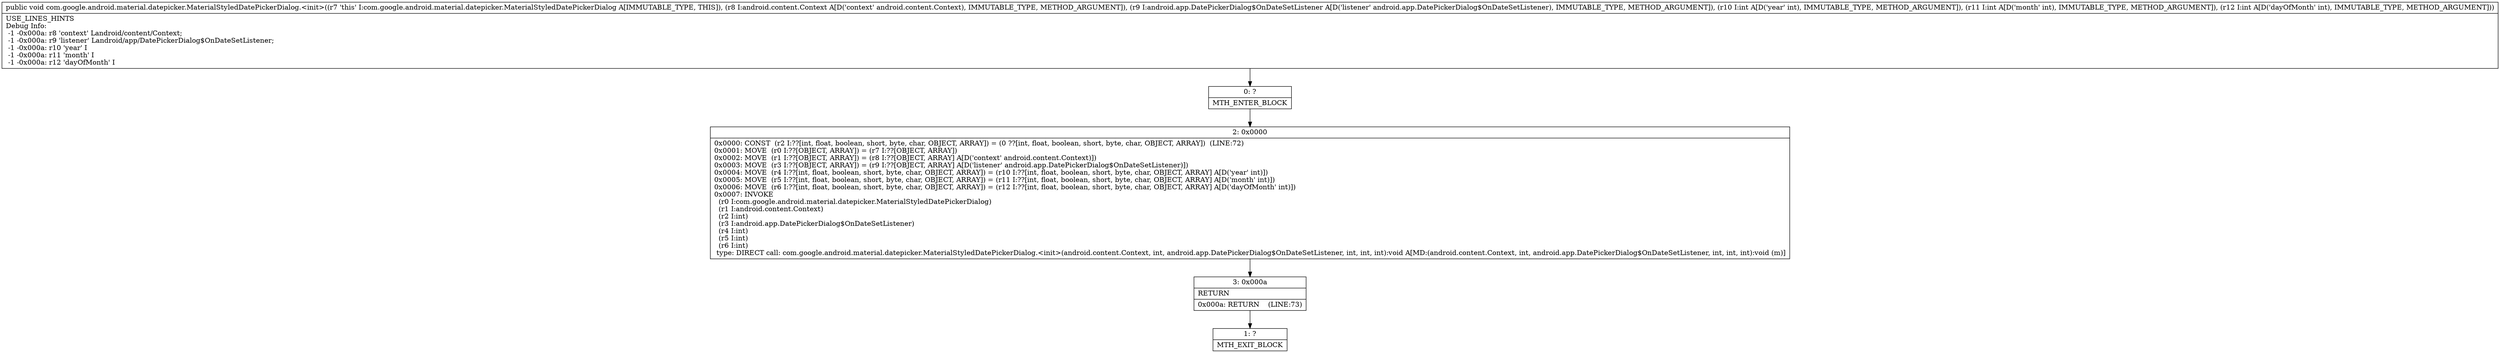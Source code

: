 digraph "CFG forcom.google.android.material.datepicker.MaterialStyledDatePickerDialog.\<init\>(Landroid\/content\/Context;Landroid\/app\/DatePickerDialog$OnDateSetListener;III)V" {
Node_0 [shape=record,label="{0\:\ ?|MTH_ENTER_BLOCK\l}"];
Node_2 [shape=record,label="{2\:\ 0x0000|0x0000: CONST  (r2 I:??[int, float, boolean, short, byte, char, OBJECT, ARRAY]) = (0 ??[int, float, boolean, short, byte, char, OBJECT, ARRAY])  (LINE:72)\l0x0001: MOVE  (r0 I:??[OBJECT, ARRAY]) = (r7 I:??[OBJECT, ARRAY]) \l0x0002: MOVE  (r1 I:??[OBJECT, ARRAY]) = (r8 I:??[OBJECT, ARRAY] A[D('context' android.content.Context)]) \l0x0003: MOVE  (r3 I:??[OBJECT, ARRAY]) = (r9 I:??[OBJECT, ARRAY] A[D('listener' android.app.DatePickerDialog$OnDateSetListener)]) \l0x0004: MOVE  (r4 I:??[int, float, boolean, short, byte, char, OBJECT, ARRAY]) = (r10 I:??[int, float, boolean, short, byte, char, OBJECT, ARRAY] A[D('year' int)]) \l0x0005: MOVE  (r5 I:??[int, float, boolean, short, byte, char, OBJECT, ARRAY]) = (r11 I:??[int, float, boolean, short, byte, char, OBJECT, ARRAY] A[D('month' int)]) \l0x0006: MOVE  (r6 I:??[int, float, boolean, short, byte, char, OBJECT, ARRAY]) = (r12 I:??[int, float, boolean, short, byte, char, OBJECT, ARRAY] A[D('dayOfMonth' int)]) \l0x0007: INVOKE  \l  (r0 I:com.google.android.material.datepicker.MaterialStyledDatePickerDialog)\l  (r1 I:android.content.Context)\l  (r2 I:int)\l  (r3 I:android.app.DatePickerDialog$OnDateSetListener)\l  (r4 I:int)\l  (r5 I:int)\l  (r6 I:int)\l type: DIRECT call: com.google.android.material.datepicker.MaterialStyledDatePickerDialog.\<init\>(android.content.Context, int, android.app.DatePickerDialog$OnDateSetListener, int, int, int):void A[MD:(android.content.Context, int, android.app.DatePickerDialog$OnDateSetListener, int, int, int):void (m)]\l}"];
Node_3 [shape=record,label="{3\:\ 0x000a|RETURN\l|0x000a: RETURN    (LINE:73)\l}"];
Node_1 [shape=record,label="{1\:\ ?|MTH_EXIT_BLOCK\l}"];
MethodNode[shape=record,label="{public void com.google.android.material.datepicker.MaterialStyledDatePickerDialog.\<init\>((r7 'this' I:com.google.android.material.datepicker.MaterialStyledDatePickerDialog A[IMMUTABLE_TYPE, THIS]), (r8 I:android.content.Context A[D('context' android.content.Context), IMMUTABLE_TYPE, METHOD_ARGUMENT]), (r9 I:android.app.DatePickerDialog$OnDateSetListener A[D('listener' android.app.DatePickerDialog$OnDateSetListener), IMMUTABLE_TYPE, METHOD_ARGUMENT]), (r10 I:int A[D('year' int), IMMUTABLE_TYPE, METHOD_ARGUMENT]), (r11 I:int A[D('month' int), IMMUTABLE_TYPE, METHOD_ARGUMENT]), (r12 I:int A[D('dayOfMonth' int), IMMUTABLE_TYPE, METHOD_ARGUMENT]))  | USE_LINES_HINTS\lDebug Info:\l  \-1 \-0x000a: r8 'context' Landroid\/content\/Context;\l  \-1 \-0x000a: r9 'listener' Landroid\/app\/DatePickerDialog$OnDateSetListener;\l  \-1 \-0x000a: r10 'year' I\l  \-1 \-0x000a: r11 'month' I\l  \-1 \-0x000a: r12 'dayOfMonth' I\l}"];
MethodNode -> Node_0;Node_0 -> Node_2;
Node_2 -> Node_3;
Node_3 -> Node_1;
}

